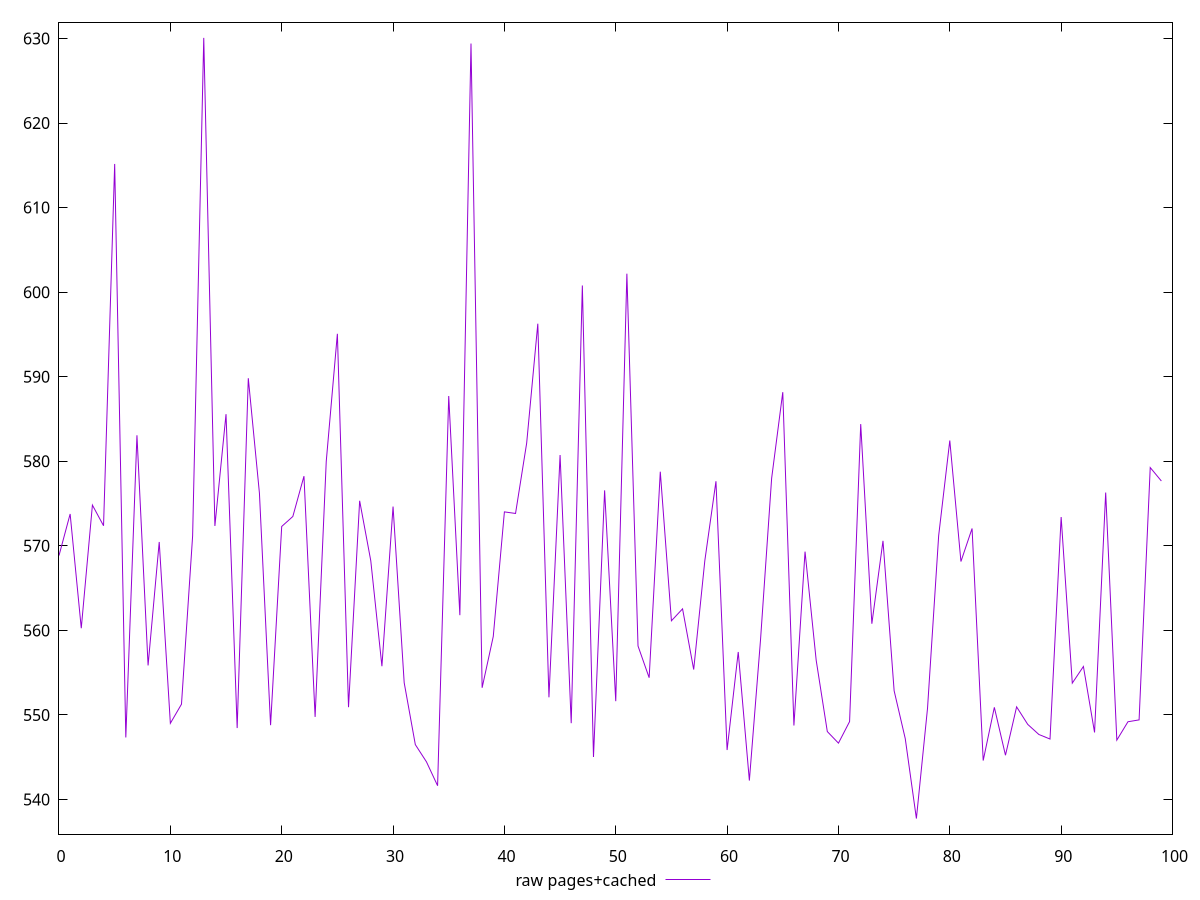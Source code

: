 $_rawPagesCached <<EOF
568.8520000000005
573.7679999999999
560.2560000000001
574.8160000000005
572.3760000000002
615.1600000000005
547.3360000000005
583.0720000000002
555.8560000000002
570.4600000000006
549.0120000000005
551.2720000000002
571.1680000000003
630.0680000000001
572.3520000000002
585.5720000000005
548.4480000000002
589.8200000000002
576.2240000000003
548.7880000000002
572.2920000000004
573.4720000000003
578.2400000000007
549.7720000000003
579.972
595.076
550.9200000000006
575.3280000000003
568.2320000000004
555.7640000000002
574.644
553.8120000000002
546.4920000000003
544.4560000000004
541.6320000000003
587.7200000000004
561.8000000000003
629.4040000000001
553.2160000000005
559.2840000000003
574.0160000000001
573.8280000000002
582.1520000000005
596.2680000000006
552.0840000000003
580.7400000000002
549.0240000000002
600.7920000000004
545.0320000000005
576.5600000000004
551.6280000000004
602.1880000000001
558.1560000000001
554.404
578.7680000000006
561.1360000000002
562.5480000000003
555.3720000000003
568.2480000000003
577.6360000000003
545.8520000000001
557.4480000000003
542.2440000000003
558.8520000000003
577.9880000000006
588.1720000000005
548.7520000000002
569.3160000000004
556.4760000000001
548.0360000000002
546.6680000000001
549.2160000000005
584.3960000000002
560.7880000000002
570.5920000000006
552.8640000000004
547.2
537.7520000000004
550.7920000000003
571.1960000000007
582.4520000000002
568.1440000000003
572.0520000000002
544.6080000000002
550.9000000000005
545.2360000000001
550.956
548.8840000000005
547.6880000000003
547.1520000000004
573.4080000000001
553.7640000000004
555.7320000000002
547.932
576.3000000000003
547.0240000000001
549.1960000000005
549.4160000000002
579.2560000000002
577.6680000000002
EOF
set key outside below
set terminal pngcairo
set output "report_00006_2020-11-02T20-21-41.718Z/bootup-time/pages+cached//raw.png"
set yrange [535.9056800000004:631.9143200000001]
plot $_rawPagesCached title "raw pages+cached" with line ,